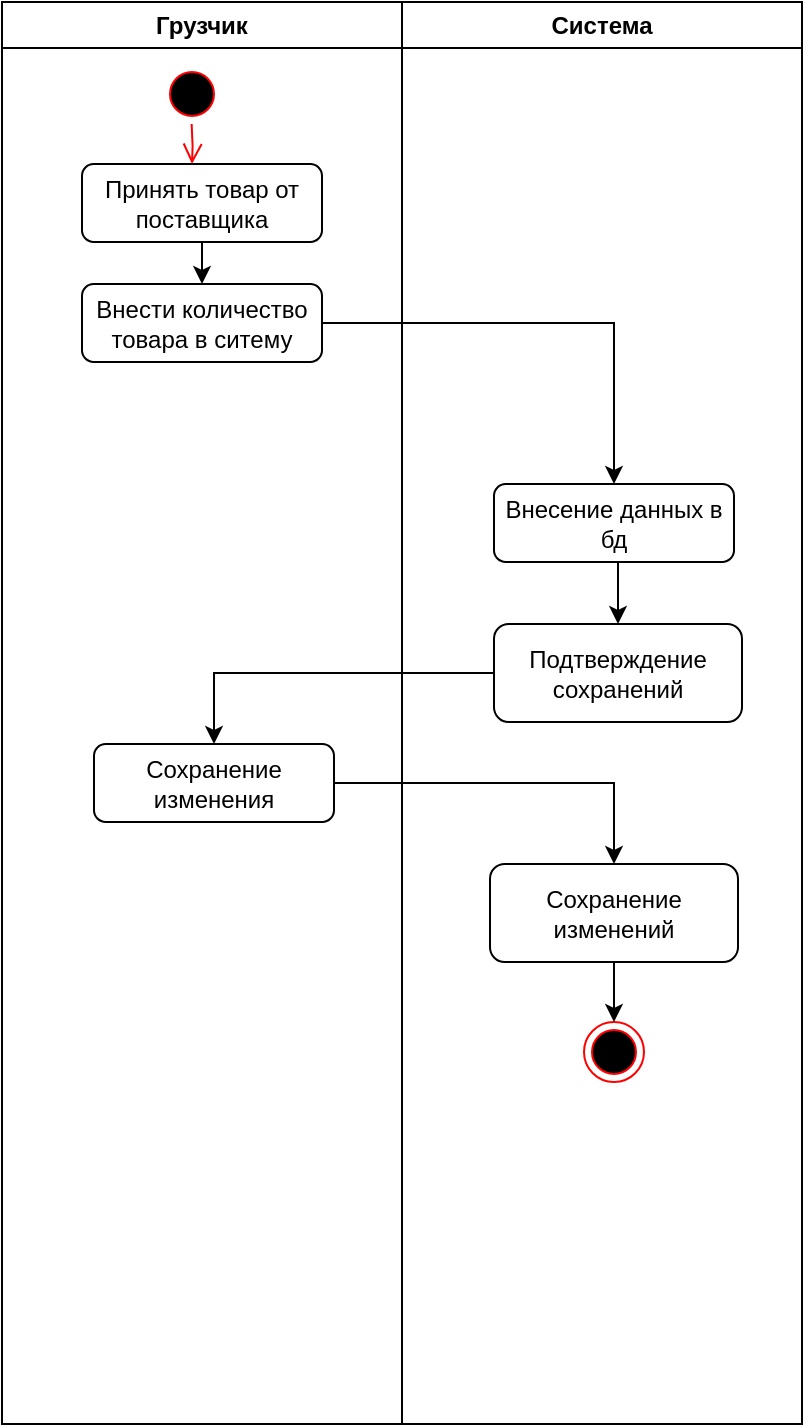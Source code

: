 <mxfile version="24.4.3" type="device">
  <diagram name="Page-1" id="96nJuOYP7qc74VYr1-mM">
    <mxGraphModel dx="1542" dy="888" grid="1" gridSize="10" guides="1" tooltips="1" connect="1" arrows="1" fold="1" page="1" pageScale="1" pageWidth="827" pageHeight="1169" math="0" shadow="0">
      <root>
        <mxCell id="0" />
        <mxCell id="1" parent="0" />
        <mxCell id="IZFmpupGR-I77tgXNvzw-42" value="Грузчик" style="swimlane;whiteSpace=wrap;html=1;" vertex="1" parent="1">
          <mxGeometry width="200" height="711" as="geometry" />
        </mxCell>
        <mxCell id="IZFmpupGR-I77tgXNvzw-43" value="" style="ellipse;html=1;shape=startState;fillColor=#000000;strokeColor=#ff0000;" vertex="1" parent="IZFmpupGR-I77tgXNvzw-42">
          <mxGeometry x="80" y="31" width="30" height="30" as="geometry" />
        </mxCell>
        <mxCell id="IZFmpupGR-I77tgXNvzw-44" value="" style="edgeStyle=orthogonalEdgeStyle;html=1;verticalAlign=bottom;endArrow=open;endSize=8;strokeColor=#ff0000;rounded=0;" edge="1" parent="IZFmpupGR-I77tgXNvzw-42">
          <mxGeometry relative="1" as="geometry">
            <mxPoint x="95" y="81" as="targetPoint" />
            <mxPoint x="94.82" y="61" as="sourcePoint" />
          </mxGeometry>
        </mxCell>
        <mxCell id="IZFmpupGR-I77tgXNvzw-45" style="edgeStyle=orthogonalEdgeStyle;rounded=0;orthogonalLoop=1;jettySize=auto;html=1;exitX=0.5;exitY=1;exitDx=0;exitDy=0;entryX=0.5;entryY=0;entryDx=0;entryDy=0;" edge="1" parent="IZFmpupGR-I77tgXNvzw-42" source="IZFmpupGR-I77tgXNvzw-46" target="IZFmpupGR-I77tgXNvzw-47">
          <mxGeometry relative="1" as="geometry" />
        </mxCell>
        <mxCell id="IZFmpupGR-I77tgXNvzw-46" value="Принять товар от поставщика" style="rounded=1;whiteSpace=wrap;html=1;" vertex="1" parent="IZFmpupGR-I77tgXNvzw-42">
          <mxGeometry x="40" y="81" width="120" height="39" as="geometry" />
        </mxCell>
        <mxCell id="IZFmpupGR-I77tgXNvzw-47" value="Внести количество товара в ситему" style="rounded=1;whiteSpace=wrap;html=1;" vertex="1" parent="IZFmpupGR-I77tgXNvzw-42">
          <mxGeometry x="40" y="141" width="120" height="39" as="geometry" />
        </mxCell>
        <mxCell id="IZFmpupGR-I77tgXNvzw-48" value="Сохранение изменения" style="rounded=1;whiteSpace=wrap;html=1;" vertex="1" parent="IZFmpupGR-I77tgXNvzw-42">
          <mxGeometry x="46" y="371" width="120" height="39" as="geometry" />
        </mxCell>
        <mxCell id="IZFmpupGR-I77tgXNvzw-52" value="Система" style="swimlane;whiteSpace=wrap;html=1;" vertex="1" parent="1">
          <mxGeometry x="200" width="200" height="711" as="geometry" />
        </mxCell>
        <mxCell id="IZFmpupGR-I77tgXNvzw-53" style="edgeStyle=orthogonalEdgeStyle;rounded=0;orthogonalLoop=1;jettySize=auto;html=1;exitX=0.5;exitY=1;exitDx=0;exitDy=0;entryX=0.5;entryY=0;entryDx=0;entryDy=0;" edge="1" parent="IZFmpupGR-I77tgXNvzw-52" source="IZFmpupGR-I77tgXNvzw-54" target="IZFmpupGR-I77tgXNvzw-55">
          <mxGeometry relative="1" as="geometry" />
        </mxCell>
        <mxCell id="IZFmpupGR-I77tgXNvzw-54" value="Внесение данных в бд" style="rounded=1;whiteSpace=wrap;html=1;" vertex="1" parent="IZFmpupGR-I77tgXNvzw-52">
          <mxGeometry x="46" y="241" width="120" height="39" as="geometry" />
        </mxCell>
        <mxCell id="IZFmpupGR-I77tgXNvzw-55" value="Подтверждение сохранений" style="rounded=1;whiteSpace=wrap;html=1;" vertex="1" parent="IZFmpupGR-I77tgXNvzw-52">
          <mxGeometry x="46" y="311" width="124" height="49" as="geometry" />
        </mxCell>
        <mxCell id="IZFmpupGR-I77tgXNvzw-57" value="Сохранение изменений" style="rounded=1;whiteSpace=wrap;html=1;" vertex="1" parent="IZFmpupGR-I77tgXNvzw-52">
          <mxGeometry x="44" y="431" width="124" height="49" as="geometry" />
        </mxCell>
        <mxCell id="IZFmpupGR-I77tgXNvzw-50" value="" style="ellipse;html=1;shape=endState;fillColor=#000000;strokeColor=#ff0000;" vertex="1" parent="IZFmpupGR-I77tgXNvzw-52">
          <mxGeometry x="91" y="510" width="30" height="30" as="geometry" />
        </mxCell>
        <mxCell id="IZFmpupGR-I77tgXNvzw-51" style="edgeStyle=orthogonalEdgeStyle;rounded=0;orthogonalLoop=1;jettySize=auto;html=1;entryX=0.5;entryY=0;entryDx=0;entryDy=0;" edge="1" parent="IZFmpupGR-I77tgXNvzw-52" target="IZFmpupGR-I77tgXNvzw-50">
          <mxGeometry relative="1" as="geometry">
            <mxPoint x="106" y="480" as="sourcePoint" />
          </mxGeometry>
        </mxCell>
        <mxCell id="IZFmpupGR-I77tgXNvzw-59" style="edgeStyle=orthogonalEdgeStyle;rounded=0;orthogonalLoop=1;jettySize=auto;html=1;exitX=1;exitY=0.5;exitDx=0;exitDy=0;entryX=0.5;entryY=0;entryDx=0;entryDy=0;" edge="1" parent="1" source="IZFmpupGR-I77tgXNvzw-47" target="IZFmpupGR-I77tgXNvzw-54">
          <mxGeometry relative="1" as="geometry">
            <mxPoint x="160" y="220.5" as="sourcePoint" />
          </mxGeometry>
        </mxCell>
        <mxCell id="IZFmpupGR-I77tgXNvzw-60" style="edgeStyle=orthogonalEdgeStyle;rounded=0;orthogonalLoop=1;jettySize=auto;html=1;exitX=0;exitY=0.5;exitDx=0;exitDy=0;" edge="1" parent="1" source="IZFmpupGR-I77tgXNvzw-55" target="IZFmpupGR-I77tgXNvzw-48">
          <mxGeometry relative="1" as="geometry" />
        </mxCell>
        <mxCell id="IZFmpupGR-I77tgXNvzw-61" style="edgeStyle=orthogonalEdgeStyle;rounded=0;orthogonalLoop=1;jettySize=auto;html=1;exitX=1;exitY=0.5;exitDx=0;exitDy=0;" edge="1" parent="1" source="IZFmpupGR-I77tgXNvzw-48" target="IZFmpupGR-I77tgXNvzw-57">
          <mxGeometry relative="1" as="geometry" />
        </mxCell>
      </root>
    </mxGraphModel>
  </diagram>
</mxfile>
